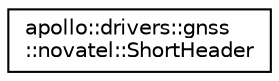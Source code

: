 digraph "Graphical Class Hierarchy"
{
  edge [fontname="Helvetica",fontsize="10",labelfontname="Helvetica",labelfontsize="10"];
  node [fontname="Helvetica",fontsize="10",shape=record];
  rankdir="LR";
  Node0 [label="apollo::drivers::gnss\l::novatel::ShortHeader",height=0.2,width=0.4,color="black", fillcolor="white", style="filled",URL="$structapollo_1_1drivers_1_1gnss_1_1novatel_1_1ShortHeader.html"];
}
